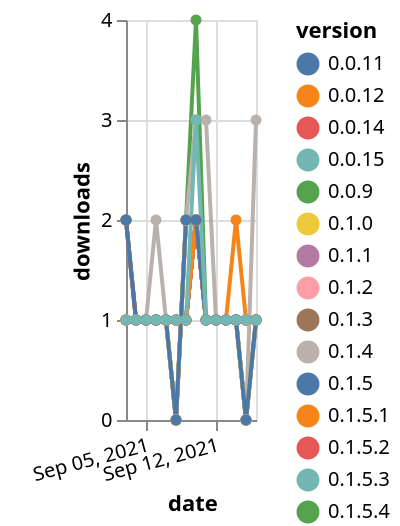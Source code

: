 {"$schema": "https://vega.github.io/schema/vega-lite/v5.json", "description": "A simple bar chart with embedded data.", "data": {"values": [{"date": "2021-09-03", "total": 148, "delta": 1, "version": "0.1.5.7"}, {"date": "2021-09-04", "total": 149, "delta": 1, "version": "0.1.5.7"}, {"date": "2021-09-05", "total": 150, "delta": 1, "version": "0.1.5.7"}, {"date": "2021-09-06", "total": 151, "delta": 1, "version": "0.1.5.7"}, {"date": "2021-09-07", "total": 152, "delta": 1, "version": "0.1.5.7"}, {"date": "2021-09-08", "total": 153, "delta": 1, "version": "0.1.5.7"}, {"date": "2021-09-09", "total": 154, "delta": 1, "version": "0.1.5.7"}, {"date": "2021-09-10", "total": 156, "delta": 2, "version": "0.1.5.7"}, {"date": "2021-09-11", "total": 157, "delta": 1, "version": "0.1.5.7"}, {"date": "2021-09-12", "total": 158, "delta": 1, "version": "0.1.5.7"}, {"date": "2021-09-13", "total": 159, "delta": 1, "version": "0.1.5.7"}, {"date": "2021-09-14", "total": 160, "delta": 1, "version": "0.1.5.7"}, {"date": "2021-09-15", "total": 161, "delta": 1, "version": "0.1.5.7"}, {"date": "2021-09-16", "total": 162, "delta": 1, "version": "0.1.5.7"}, {"date": "2021-09-03", "total": 162, "delta": 2, "version": "0.1.3"}, {"date": "2021-09-04", "total": 163, "delta": 1, "version": "0.1.3"}, {"date": "2021-09-05", "total": 164, "delta": 1, "version": "0.1.3"}, {"date": "2021-09-06", "total": 165, "delta": 1, "version": "0.1.3"}, {"date": "2021-09-07", "total": 166, "delta": 1, "version": "0.1.3"}, {"date": "2021-09-08", "total": 166, "delta": 0, "version": "0.1.3"}, {"date": "2021-09-09", "total": 168, "delta": 2, "version": "0.1.3"}, {"date": "2021-09-10", "total": 170, "delta": 2, "version": "0.1.3"}, {"date": "2021-09-11", "total": 171, "delta": 1, "version": "0.1.3"}, {"date": "2021-09-12", "total": 172, "delta": 1, "version": "0.1.3"}, {"date": "2021-09-13", "total": 173, "delta": 1, "version": "0.1.3"}, {"date": "2021-09-14", "total": 174, "delta": 1, "version": "0.1.3"}, {"date": "2021-09-15", "total": 174, "delta": 0, "version": "0.1.3"}, {"date": "2021-09-16", "total": 175, "delta": 1, "version": "0.1.3"}, {"date": "2021-09-03", "total": 137, "delta": 1, "version": "0.1.5.5"}, {"date": "2021-09-04", "total": 138, "delta": 1, "version": "0.1.5.5"}, {"date": "2021-09-05", "total": 139, "delta": 1, "version": "0.1.5.5"}, {"date": "2021-09-06", "total": 140, "delta": 1, "version": "0.1.5.5"}, {"date": "2021-09-07", "total": 141, "delta": 1, "version": "0.1.5.5"}, {"date": "2021-09-08", "total": 142, "delta": 1, "version": "0.1.5.5"}, {"date": "2021-09-09", "total": 143, "delta": 1, "version": "0.1.5.5"}, {"date": "2021-09-10", "total": 145, "delta": 2, "version": "0.1.5.5"}, {"date": "2021-09-11", "total": 146, "delta": 1, "version": "0.1.5.5"}, {"date": "2021-09-12", "total": 147, "delta": 1, "version": "0.1.5.5"}, {"date": "2021-09-13", "total": 148, "delta": 1, "version": "0.1.5.5"}, {"date": "2021-09-14", "total": 149, "delta": 1, "version": "0.1.5.5"}, {"date": "2021-09-15", "total": 150, "delta": 1, "version": "0.1.5.5"}, {"date": "2021-09-16", "total": 151, "delta": 1, "version": "0.1.5.5"}, {"date": "2021-09-03", "total": 147, "delta": 1, "version": "0.1.5.4"}, {"date": "2021-09-04", "total": 148, "delta": 1, "version": "0.1.5.4"}, {"date": "2021-09-05", "total": 149, "delta": 1, "version": "0.1.5.4"}, {"date": "2021-09-06", "total": 150, "delta": 1, "version": "0.1.5.4"}, {"date": "2021-09-07", "total": 151, "delta": 1, "version": "0.1.5.4"}, {"date": "2021-09-08", "total": 152, "delta": 1, "version": "0.1.5.4"}, {"date": "2021-09-09", "total": 153, "delta": 1, "version": "0.1.5.4"}, {"date": "2021-09-10", "total": 155, "delta": 2, "version": "0.1.5.4"}, {"date": "2021-09-11", "total": 156, "delta": 1, "version": "0.1.5.4"}, {"date": "2021-09-12", "total": 157, "delta": 1, "version": "0.1.5.4"}, {"date": "2021-09-13", "total": 158, "delta": 1, "version": "0.1.5.4"}, {"date": "2021-09-14", "total": 159, "delta": 1, "version": "0.1.5.4"}, {"date": "2021-09-15", "total": 160, "delta": 1, "version": "0.1.5.4"}, {"date": "2021-09-16", "total": 161, "delta": 1, "version": "0.1.5.4"}, {"date": "2021-09-03", "total": 167, "delta": 2, "version": "0.1.2"}, {"date": "2021-09-04", "total": 168, "delta": 1, "version": "0.1.2"}, {"date": "2021-09-05", "total": 169, "delta": 1, "version": "0.1.2"}, {"date": "2021-09-06", "total": 170, "delta": 1, "version": "0.1.2"}, {"date": "2021-09-07", "total": 171, "delta": 1, "version": "0.1.2"}, {"date": "2021-09-08", "total": 171, "delta": 0, "version": "0.1.2"}, {"date": "2021-09-09", "total": 173, "delta": 2, "version": "0.1.2"}, {"date": "2021-09-10", "total": 175, "delta": 2, "version": "0.1.2"}, {"date": "2021-09-11", "total": 176, "delta": 1, "version": "0.1.2"}, {"date": "2021-09-12", "total": 177, "delta": 1, "version": "0.1.2"}, {"date": "2021-09-13", "total": 178, "delta": 1, "version": "0.1.2"}, {"date": "2021-09-14", "total": 179, "delta": 1, "version": "0.1.2"}, {"date": "2021-09-15", "total": 179, "delta": 0, "version": "0.1.2"}, {"date": "2021-09-16", "total": 180, "delta": 1, "version": "0.1.2"}, {"date": "2021-09-03", "total": 163, "delta": 1, "version": "0.0.11"}, {"date": "2021-09-04", "total": 164, "delta": 1, "version": "0.0.11"}, {"date": "2021-09-05", "total": 165, "delta": 1, "version": "0.0.11"}, {"date": "2021-09-06", "total": 166, "delta": 1, "version": "0.0.11"}, {"date": "2021-09-07", "total": 167, "delta": 1, "version": "0.0.11"}, {"date": "2021-09-08", "total": 168, "delta": 1, "version": "0.0.11"}, {"date": "2021-09-09", "total": 169, "delta": 1, "version": "0.0.11"}, {"date": "2021-09-10", "total": 171, "delta": 2, "version": "0.0.11"}, {"date": "2021-09-11", "total": 172, "delta": 1, "version": "0.0.11"}, {"date": "2021-09-12", "total": 173, "delta": 1, "version": "0.0.11"}, {"date": "2021-09-13", "total": 174, "delta": 1, "version": "0.0.11"}, {"date": "2021-09-14", "total": 175, "delta": 1, "version": "0.0.11"}, {"date": "2021-09-15", "total": 176, "delta": 1, "version": "0.0.11"}, {"date": "2021-09-16", "total": 177, "delta": 1, "version": "0.0.11"}, {"date": "2021-09-03", "total": 165, "delta": 1, "version": "0.1.4"}, {"date": "2021-09-04", "total": 166, "delta": 1, "version": "0.1.4"}, {"date": "2021-09-05", "total": 167, "delta": 1, "version": "0.1.4"}, {"date": "2021-09-06", "total": 168, "delta": 1, "version": "0.1.4"}, {"date": "2021-09-07", "total": 169, "delta": 1, "version": "0.1.4"}, {"date": "2021-09-08", "total": 169, "delta": 0, "version": "0.1.4"}, {"date": "2021-09-09", "total": 171, "delta": 2, "version": "0.1.4"}, {"date": "2021-09-10", "total": 173, "delta": 2, "version": "0.1.4"}, {"date": "2021-09-11", "total": 174, "delta": 1, "version": "0.1.4"}, {"date": "2021-09-12", "total": 175, "delta": 1, "version": "0.1.4"}, {"date": "2021-09-13", "total": 176, "delta": 1, "version": "0.1.4"}, {"date": "2021-09-14", "total": 177, "delta": 1, "version": "0.1.4"}, {"date": "2021-09-15", "total": 177, "delta": 0, "version": "0.1.4"}, {"date": "2021-09-16", "total": 178, "delta": 1, "version": "0.1.4"}, {"date": "2021-09-03", "total": 311, "delta": 2, "version": "0.0.9"}, {"date": "2021-09-04", "total": 312, "delta": 1, "version": "0.0.9"}, {"date": "2021-09-05", "total": 313, "delta": 1, "version": "0.0.9"}, {"date": "2021-09-06", "total": 314, "delta": 1, "version": "0.0.9"}, {"date": "2021-09-07", "total": 315, "delta": 1, "version": "0.0.9"}, {"date": "2021-09-08", "total": 315, "delta": 0, "version": "0.0.9"}, {"date": "2021-09-09", "total": 317, "delta": 2, "version": "0.0.9"}, {"date": "2021-09-10", "total": 321, "delta": 4, "version": "0.0.9"}, {"date": "2021-09-11", "total": 322, "delta": 1, "version": "0.0.9"}, {"date": "2021-09-12", "total": 323, "delta": 1, "version": "0.0.9"}, {"date": "2021-09-13", "total": 324, "delta": 1, "version": "0.0.9"}, {"date": "2021-09-14", "total": 325, "delta": 1, "version": "0.0.9"}, {"date": "2021-09-15", "total": 325, "delta": 0, "version": "0.0.9"}, {"date": "2021-09-16", "total": 326, "delta": 1, "version": "0.0.9"}, {"date": "2021-09-03", "total": 162, "delta": 1, "version": "0.1.1"}, {"date": "2021-09-04", "total": 163, "delta": 1, "version": "0.1.1"}, {"date": "2021-09-05", "total": 164, "delta": 1, "version": "0.1.1"}, {"date": "2021-09-06", "total": 165, "delta": 1, "version": "0.1.1"}, {"date": "2021-09-07", "total": 166, "delta": 1, "version": "0.1.1"}, {"date": "2021-09-08", "total": 166, "delta": 0, "version": "0.1.1"}, {"date": "2021-09-09", "total": 168, "delta": 2, "version": "0.1.1"}, {"date": "2021-09-10", "total": 170, "delta": 2, "version": "0.1.1"}, {"date": "2021-09-11", "total": 171, "delta": 1, "version": "0.1.1"}, {"date": "2021-09-12", "total": 172, "delta": 1, "version": "0.1.1"}, {"date": "2021-09-13", "total": 173, "delta": 1, "version": "0.1.1"}, {"date": "2021-09-14", "total": 174, "delta": 1, "version": "0.1.1"}, {"date": "2021-09-15", "total": 174, "delta": 0, "version": "0.1.1"}, {"date": "2021-09-16", "total": 175, "delta": 1, "version": "0.1.1"}, {"date": "2021-09-03", "total": 172, "delta": 1, "version": "0.0.12"}, {"date": "2021-09-04", "total": 173, "delta": 1, "version": "0.0.12"}, {"date": "2021-09-05", "total": 174, "delta": 1, "version": "0.0.12"}, {"date": "2021-09-06", "total": 175, "delta": 1, "version": "0.0.12"}, {"date": "2021-09-07", "total": 176, "delta": 1, "version": "0.0.12"}, {"date": "2021-09-08", "total": 177, "delta": 1, "version": "0.0.12"}, {"date": "2021-09-09", "total": 178, "delta": 1, "version": "0.0.12"}, {"date": "2021-09-10", "total": 180, "delta": 2, "version": "0.0.12"}, {"date": "2021-09-11", "total": 181, "delta": 1, "version": "0.0.12"}, {"date": "2021-09-12", "total": 182, "delta": 1, "version": "0.0.12"}, {"date": "2021-09-13", "total": 183, "delta": 1, "version": "0.0.12"}, {"date": "2021-09-14", "total": 185, "delta": 2, "version": "0.0.12"}, {"date": "2021-09-15", "total": 186, "delta": 1, "version": "0.0.12"}, {"date": "2021-09-16", "total": 187, "delta": 1, "version": "0.0.12"}, {"date": "2021-09-03", "total": 170, "delta": 1, "version": "0.1.6"}, {"date": "2021-09-04", "total": 171, "delta": 1, "version": "0.1.6"}, {"date": "2021-09-05", "total": 172, "delta": 1, "version": "0.1.6"}, {"date": "2021-09-06", "total": 174, "delta": 2, "version": "0.1.6"}, {"date": "2021-09-07", "total": 175, "delta": 1, "version": "0.1.6"}, {"date": "2021-09-08", "total": 175, "delta": 0, "version": "0.1.6"}, {"date": "2021-09-09", "total": 177, "delta": 2, "version": "0.1.6"}, {"date": "2021-09-10", "total": 180, "delta": 3, "version": "0.1.6"}, {"date": "2021-09-11", "total": 183, "delta": 3, "version": "0.1.6"}, {"date": "2021-09-12", "total": 184, "delta": 1, "version": "0.1.6"}, {"date": "2021-09-13", "total": 185, "delta": 1, "version": "0.1.6"}, {"date": "2021-09-14", "total": 186, "delta": 1, "version": "0.1.6"}, {"date": "2021-09-15", "total": 186, "delta": 0, "version": "0.1.6"}, {"date": "2021-09-16", "total": 189, "delta": 3, "version": "0.1.6"}, {"date": "2021-09-03", "total": 141, "delta": 1, "version": "0.1.5.8"}, {"date": "2021-09-04", "total": 142, "delta": 1, "version": "0.1.5.8"}, {"date": "2021-09-05", "total": 143, "delta": 1, "version": "0.1.5.8"}, {"date": "2021-09-06", "total": 144, "delta": 1, "version": "0.1.5.8"}, {"date": "2021-09-07", "total": 145, "delta": 1, "version": "0.1.5.8"}, {"date": "2021-09-08", "total": 146, "delta": 1, "version": "0.1.5.8"}, {"date": "2021-09-09", "total": 147, "delta": 1, "version": "0.1.5.8"}, {"date": "2021-09-10", "total": 149, "delta": 2, "version": "0.1.5.8"}, {"date": "2021-09-11", "total": 150, "delta": 1, "version": "0.1.5.8"}, {"date": "2021-09-12", "total": 151, "delta": 1, "version": "0.1.5.8"}, {"date": "2021-09-13", "total": 152, "delta": 1, "version": "0.1.5.8"}, {"date": "2021-09-14", "total": 153, "delta": 1, "version": "0.1.5.8"}, {"date": "2021-09-15", "total": 154, "delta": 1, "version": "0.1.5.8"}, {"date": "2021-09-16", "total": 155, "delta": 1, "version": "0.1.5.8"}, {"date": "2021-09-03", "total": 168, "delta": 1, "version": "0.1.0"}, {"date": "2021-09-04", "total": 169, "delta": 1, "version": "0.1.0"}, {"date": "2021-09-05", "total": 170, "delta": 1, "version": "0.1.0"}, {"date": "2021-09-06", "total": 171, "delta": 1, "version": "0.1.0"}, {"date": "2021-09-07", "total": 172, "delta": 1, "version": "0.1.0"}, {"date": "2021-09-08", "total": 172, "delta": 0, "version": "0.1.0"}, {"date": "2021-09-09", "total": 174, "delta": 2, "version": "0.1.0"}, {"date": "2021-09-10", "total": 176, "delta": 2, "version": "0.1.0"}, {"date": "2021-09-11", "total": 177, "delta": 1, "version": "0.1.0"}, {"date": "2021-09-12", "total": 178, "delta": 1, "version": "0.1.0"}, {"date": "2021-09-13", "total": 179, "delta": 1, "version": "0.1.0"}, {"date": "2021-09-14", "total": 180, "delta": 1, "version": "0.1.0"}, {"date": "2021-09-15", "total": 180, "delta": 0, "version": "0.1.0"}, {"date": "2021-09-16", "total": 181, "delta": 1, "version": "0.1.0"}, {"date": "2021-09-03", "total": 220, "delta": 1, "version": "0.1.5.3"}, {"date": "2021-09-04", "total": 221, "delta": 1, "version": "0.1.5.3"}, {"date": "2021-09-05", "total": 222, "delta": 1, "version": "0.1.5.3"}, {"date": "2021-09-06", "total": 223, "delta": 1, "version": "0.1.5.3"}, {"date": "2021-09-07", "total": 224, "delta": 1, "version": "0.1.5.3"}, {"date": "2021-09-08", "total": 225, "delta": 1, "version": "0.1.5.3"}, {"date": "2021-09-09", "total": 226, "delta": 1, "version": "0.1.5.3"}, {"date": "2021-09-10", "total": 228, "delta": 2, "version": "0.1.5.3"}, {"date": "2021-09-11", "total": 229, "delta": 1, "version": "0.1.5.3"}, {"date": "2021-09-12", "total": 230, "delta": 1, "version": "0.1.5.3"}, {"date": "2021-09-13", "total": 231, "delta": 1, "version": "0.1.5.3"}, {"date": "2021-09-14", "total": 232, "delta": 1, "version": "0.1.5.3"}, {"date": "2021-09-15", "total": 233, "delta": 1, "version": "0.1.5.3"}, {"date": "2021-09-16", "total": 234, "delta": 1, "version": "0.1.5.3"}, {"date": "2021-09-03", "total": 177, "delta": 2, "version": "0.0.14"}, {"date": "2021-09-04", "total": 178, "delta": 1, "version": "0.0.14"}, {"date": "2021-09-05", "total": 179, "delta": 1, "version": "0.0.14"}, {"date": "2021-09-06", "total": 180, "delta": 1, "version": "0.0.14"}, {"date": "2021-09-07", "total": 181, "delta": 1, "version": "0.0.14"}, {"date": "2021-09-08", "total": 182, "delta": 1, "version": "0.0.14"}, {"date": "2021-09-09", "total": 183, "delta": 1, "version": "0.0.14"}, {"date": "2021-09-10", "total": 185, "delta": 2, "version": "0.0.14"}, {"date": "2021-09-11", "total": 186, "delta": 1, "version": "0.0.14"}, {"date": "2021-09-12", "total": 187, "delta": 1, "version": "0.0.14"}, {"date": "2021-09-13", "total": 188, "delta": 1, "version": "0.0.14"}, {"date": "2021-09-14", "total": 189, "delta": 1, "version": "0.0.14"}, {"date": "2021-09-15", "total": 190, "delta": 1, "version": "0.0.14"}, {"date": "2021-09-16", "total": 191, "delta": 1, "version": "0.0.14"}, {"date": "2021-09-03", "total": 139, "delta": 1, "version": "0.1.5.6"}, {"date": "2021-09-04", "total": 140, "delta": 1, "version": "0.1.5.6"}, {"date": "2021-09-05", "total": 141, "delta": 1, "version": "0.1.5.6"}, {"date": "2021-09-06", "total": 142, "delta": 1, "version": "0.1.5.6"}, {"date": "2021-09-07", "total": 143, "delta": 1, "version": "0.1.5.6"}, {"date": "2021-09-08", "total": 144, "delta": 1, "version": "0.1.5.6"}, {"date": "2021-09-09", "total": 145, "delta": 1, "version": "0.1.5.6"}, {"date": "2021-09-10", "total": 147, "delta": 2, "version": "0.1.5.6"}, {"date": "2021-09-11", "total": 148, "delta": 1, "version": "0.1.5.6"}, {"date": "2021-09-12", "total": 149, "delta": 1, "version": "0.1.5.6"}, {"date": "2021-09-13", "total": 150, "delta": 1, "version": "0.1.5.6"}, {"date": "2021-09-14", "total": 151, "delta": 1, "version": "0.1.5.6"}, {"date": "2021-09-15", "total": 152, "delta": 1, "version": "0.1.5.6"}, {"date": "2021-09-16", "total": 153, "delta": 1, "version": "0.1.5.6"}, {"date": "2021-09-03", "total": 165, "delta": 1, "version": "0.1.5.2"}, {"date": "2021-09-04", "total": 166, "delta": 1, "version": "0.1.5.2"}, {"date": "2021-09-05", "total": 167, "delta": 1, "version": "0.1.5.2"}, {"date": "2021-09-06", "total": 168, "delta": 1, "version": "0.1.5.2"}, {"date": "2021-09-07", "total": 169, "delta": 1, "version": "0.1.5.2"}, {"date": "2021-09-08", "total": 170, "delta": 1, "version": "0.1.5.2"}, {"date": "2021-09-09", "total": 171, "delta": 1, "version": "0.1.5.2"}, {"date": "2021-09-10", "total": 173, "delta": 2, "version": "0.1.5.2"}, {"date": "2021-09-11", "total": 174, "delta": 1, "version": "0.1.5.2"}, {"date": "2021-09-12", "total": 175, "delta": 1, "version": "0.1.5.2"}, {"date": "2021-09-13", "total": 176, "delta": 1, "version": "0.1.5.2"}, {"date": "2021-09-14", "total": 177, "delta": 1, "version": "0.1.5.2"}, {"date": "2021-09-15", "total": 178, "delta": 1, "version": "0.1.5.2"}, {"date": "2021-09-16", "total": 179, "delta": 1, "version": "0.1.5.2"}, {"date": "2021-09-03", "total": 175, "delta": 1, "version": "0.1.5.1"}, {"date": "2021-09-04", "total": 176, "delta": 1, "version": "0.1.5.1"}, {"date": "2021-09-05", "total": 177, "delta": 1, "version": "0.1.5.1"}, {"date": "2021-09-06", "total": 178, "delta": 1, "version": "0.1.5.1"}, {"date": "2021-09-07", "total": 179, "delta": 1, "version": "0.1.5.1"}, {"date": "2021-09-08", "total": 180, "delta": 1, "version": "0.1.5.1"}, {"date": "2021-09-09", "total": 181, "delta": 1, "version": "0.1.5.1"}, {"date": "2021-09-10", "total": 183, "delta": 2, "version": "0.1.5.1"}, {"date": "2021-09-11", "total": 184, "delta": 1, "version": "0.1.5.1"}, {"date": "2021-09-12", "total": 185, "delta": 1, "version": "0.1.5.1"}, {"date": "2021-09-13", "total": 186, "delta": 1, "version": "0.1.5.1"}, {"date": "2021-09-14", "total": 187, "delta": 1, "version": "0.1.5.1"}, {"date": "2021-09-15", "total": 188, "delta": 1, "version": "0.1.5.1"}, {"date": "2021-09-16", "total": 189, "delta": 1, "version": "0.1.5.1"}, {"date": "2021-09-03", "total": 170, "delta": 2, "version": "0.1.5"}, {"date": "2021-09-04", "total": 171, "delta": 1, "version": "0.1.5"}, {"date": "2021-09-05", "total": 172, "delta": 1, "version": "0.1.5"}, {"date": "2021-09-06", "total": 173, "delta": 1, "version": "0.1.5"}, {"date": "2021-09-07", "total": 174, "delta": 1, "version": "0.1.5"}, {"date": "2021-09-08", "total": 174, "delta": 0, "version": "0.1.5"}, {"date": "2021-09-09", "total": 176, "delta": 2, "version": "0.1.5"}, {"date": "2021-09-10", "total": 178, "delta": 2, "version": "0.1.5"}, {"date": "2021-09-11", "total": 179, "delta": 1, "version": "0.1.5"}, {"date": "2021-09-12", "total": 180, "delta": 1, "version": "0.1.5"}, {"date": "2021-09-13", "total": 181, "delta": 1, "version": "0.1.5"}, {"date": "2021-09-14", "total": 182, "delta": 1, "version": "0.1.5"}, {"date": "2021-09-15", "total": 182, "delta": 0, "version": "0.1.5"}, {"date": "2021-09-16", "total": 183, "delta": 1, "version": "0.1.5"}, {"date": "2021-09-03", "total": 248, "delta": 1, "version": "0.0.15"}, {"date": "2021-09-04", "total": 249, "delta": 1, "version": "0.0.15"}, {"date": "2021-09-05", "total": 250, "delta": 1, "version": "0.0.15"}, {"date": "2021-09-06", "total": 251, "delta": 1, "version": "0.0.15"}, {"date": "2021-09-07", "total": 252, "delta": 1, "version": "0.0.15"}, {"date": "2021-09-08", "total": 253, "delta": 1, "version": "0.0.15"}, {"date": "2021-09-09", "total": 254, "delta": 1, "version": "0.0.15"}, {"date": "2021-09-10", "total": 257, "delta": 3, "version": "0.0.15"}, {"date": "2021-09-11", "total": 258, "delta": 1, "version": "0.0.15"}, {"date": "2021-09-12", "total": 259, "delta": 1, "version": "0.0.15"}, {"date": "2021-09-13", "total": 260, "delta": 1, "version": "0.0.15"}, {"date": "2021-09-14", "total": 261, "delta": 1, "version": "0.0.15"}, {"date": "2021-09-15", "total": 262, "delta": 1, "version": "0.0.15"}, {"date": "2021-09-16", "total": 263, "delta": 1, "version": "0.0.15"}]}, "width": "container", "mark": {"type": "line", "point": {"filled": true}}, "encoding": {"x": {"field": "date", "type": "temporal", "timeUnit": "yearmonthdate", "title": "date", "axis": {"labelAngle": -15}}, "y": {"field": "delta", "type": "quantitative", "title": "downloads"}, "color": {"field": "version", "type": "nominal"}, "tooltip": {"field": "delta"}}}